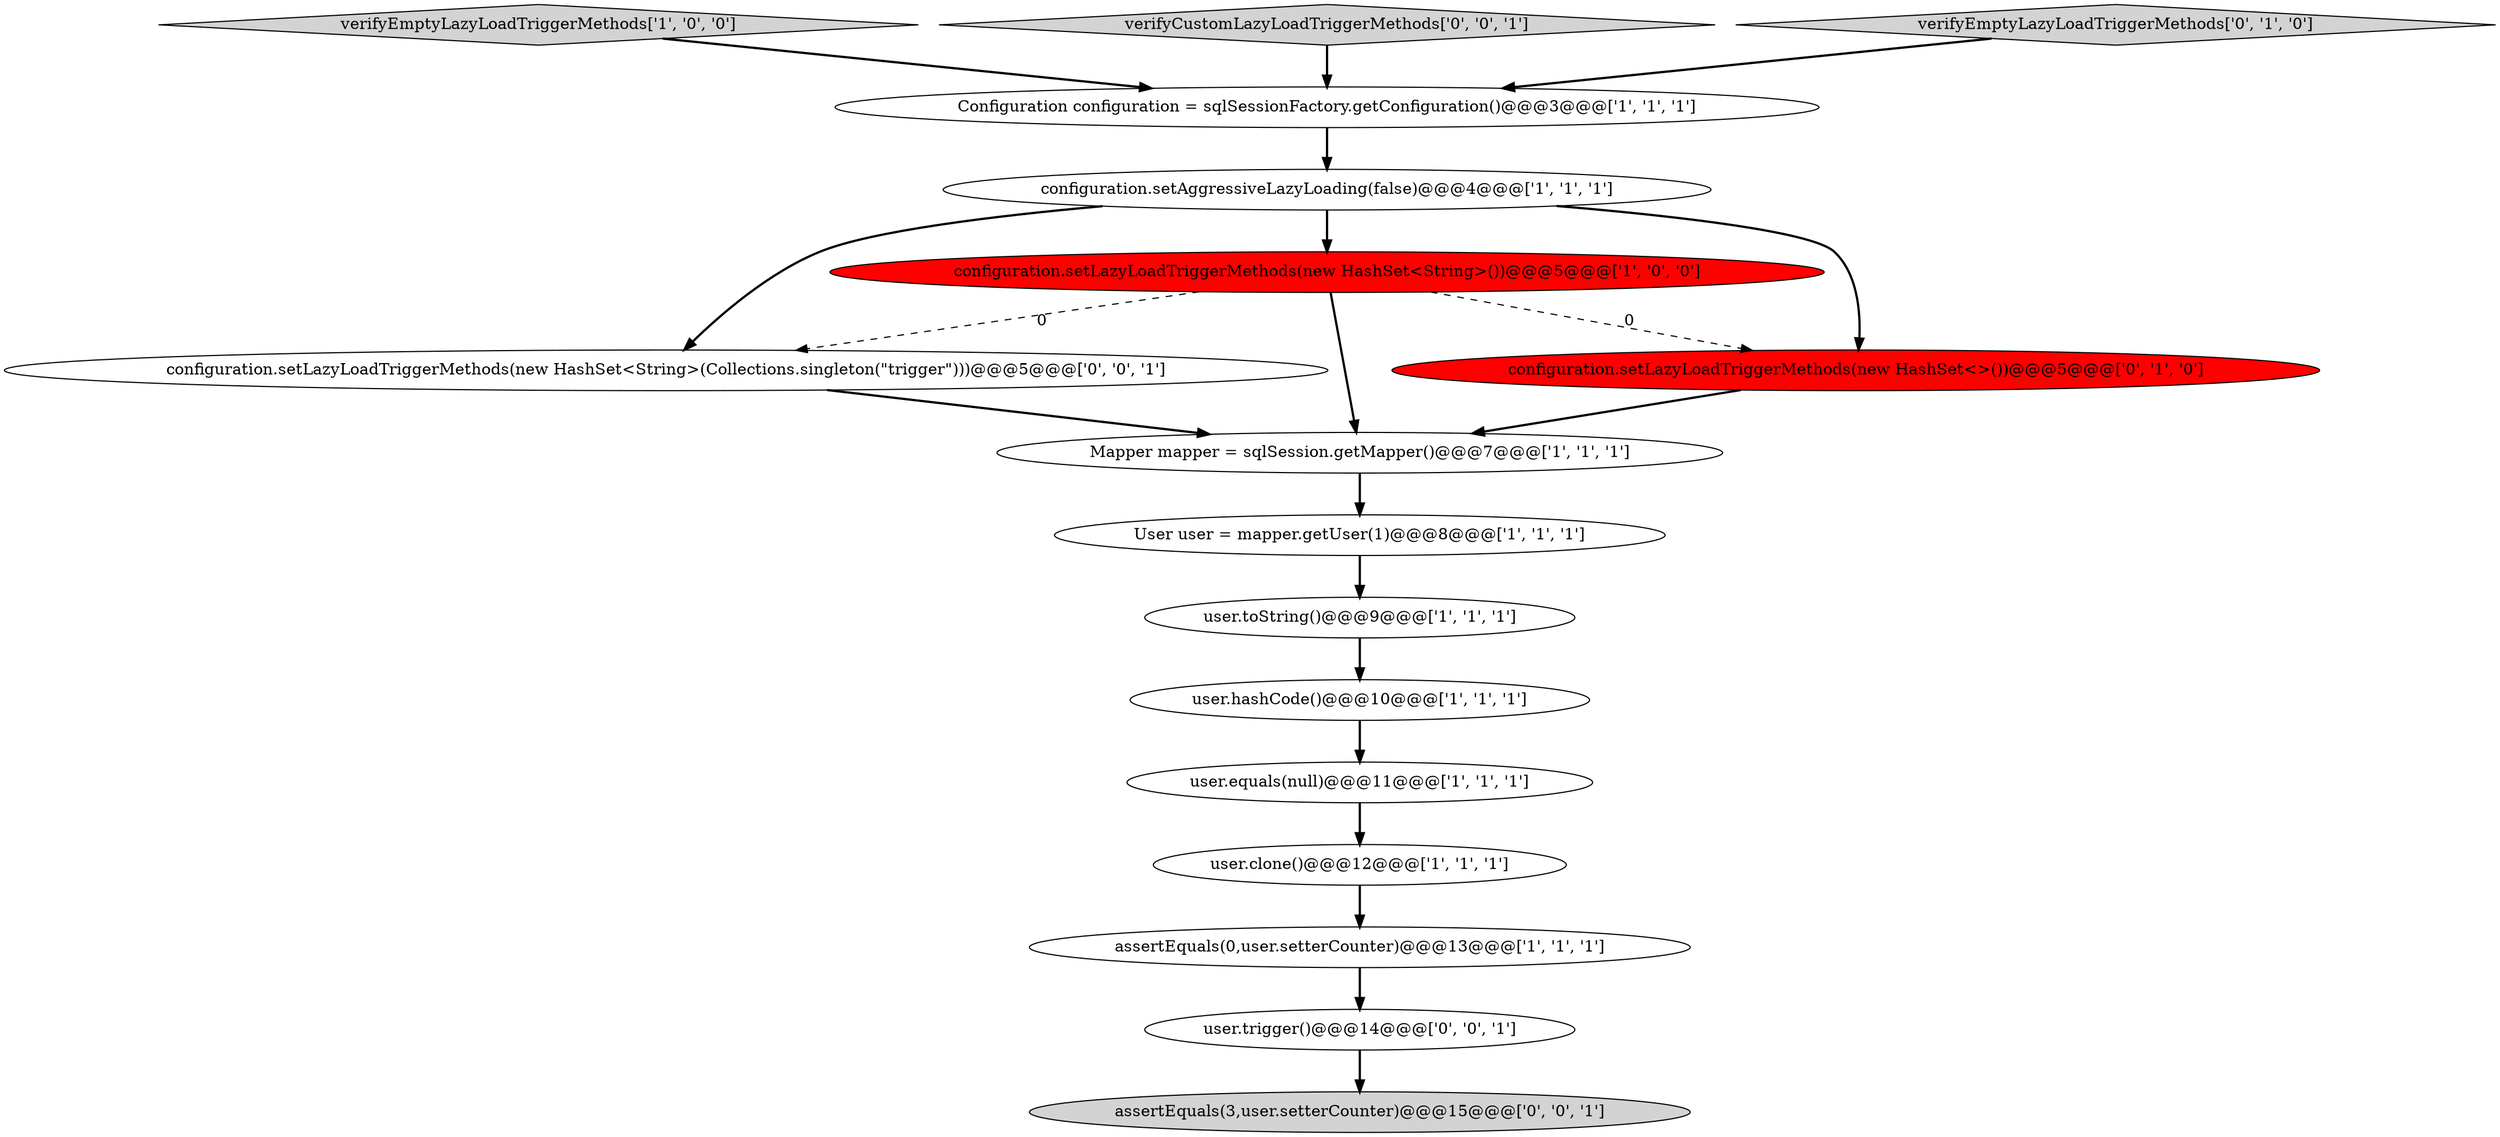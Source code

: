digraph {
3 [style = filled, label = "Configuration configuration = sqlSessionFactory.getConfiguration()@@@3@@@['1', '1', '1']", fillcolor = white, shape = ellipse image = "AAA0AAABBB1BBB"];
2 [style = filled, label = "verifyEmptyLazyLoadTriggerMethods['1', '0', '0']", fillcolor = lightgray, shape = diamond image = "AAA0AAABBB1BBB"];
5 [style = filled, label = "user.hashCode()@@@10@@@['1', '1', '1']", fillcolor = white, shape = ellipse image = "AAA0AAABBB1BBB"];
13 [style = filled, label = "configuration.setLazyLoadTriggerMethods(new HashSet<String>(Collections.singleton(\"trigger\")))@@@5@@@['0', '0', '1']", fillcolor = white, shape = ellipse image = "AAA0AAABBB3BBB"];
9 [style = filled, label = "user.clone()@@@12@@@['1', '1', '1']", fillcolor = white, shape = ellipse image = "AAA0AAABBB1BBB"];
0 [style = filled, label = "User user = mapper.getUser(1)@@@8@@@['1', '1', '1']", fillcolor = white, shape = ellipse image = "AAA0AAABBB1BBB"];
7 [style = filled, label = "user.toString()@@@9@@@['1', '1', '1']", fillcolor = white, shape = ellipse image = "AAA0AAABBB1BBB"];
6 [style = filled, label = "assertEquals(0,user.setterCounter)@@@13@@@['1', '1', '1']", fillcolor = white, shape = ellipse image = "AAA0AAABBB1BBB"];
14 [style = filled, label = "user.trigger()@@@14@@@['0', '0', '1']", fillcolor = white, shape = ellipse image = "AAA0AAABBB3BBB"];
10 [style = filled, label = "user.equals(null)@@@11@@@['1', '1', '1']", fillcolor = white, shape = ellipse image = "AAA0AAABBB1BBB"];
12 [style = filled, label = "configuration.setLazyLoadTriggerMethods(new HashSet<>())@@@5@@@['0', '1', '0']", fillcolor = red, shape = ellipse image = "AAA1AAABBB2BBB"];
4 [style = filled, label = "configuration.setLazyLoadTriggerMethods(new HashSet<String>())@@@5@@@['1', '0', '0']", fillcolor = red, shape = ellipse image = "AAA1AAABBB1BBB"];
15 [style = filled, label = "verifyCustomLazyLoadTriggerMethods['0', '0', '1']", fillcolor = lightgray, shape = diamond image = "AAA0AAABBB3BBB"];
8 [style = filled, label = "configuration.setAggressiveLazyLoading(false)@@@4@@@['1', '1', '1']", fillcolor = white, shape = ellipse image = "AAA0AAABBB1BBB"];
16 [style = filled, label = "assertEquals(3,user.setterCounter)@@@15@@@['0', '0', '1']", fillcolor = lightgray, shape = ellipse image = "AAA0AAABBB3BBB"];
11 [style = filled, label = "verifyEmptyLazyLoadTriggerMethods['0', '1', '0']", fillcolor = lightgray, shape = diamond image = "AAA0AAABBB2BBB"];
1 [style = filled, label = "Mapper mapper = sqlSession.getMapper()@@@7@@@['1', '1', '1']", fillcolor = white, shape = ellipse image = "AAA0AAABBB1BBB"];
6->14 [style = bold, label=""];
14->16 [style = bold, label=""];
5->10 [style = bold, label=""];
4->1 [style = bold, label=""];
7->5 [style = bold, label=""];
10->9 [style = bold, label=""];
4->12 [style = dashed, label="0"];
8->4 [style = bold, label=""];
1->0 [style = bold, label=""];
8->13 [style = bold, label=""];
4->13 [style = dashed, label="0"];
11->3 [style = bold, label=""];
12->1 [style = bold, label=""];
15->3 [style = bold, label=""];
3->8 [style = bold, label=""];
8->12 [style = bold, label=""];
13->1 [style = bold, label=""];
2->3 [style = bold, label=""];
9->6 [style = bold, label=""];
0->7 [style = bold, label=""];
}
